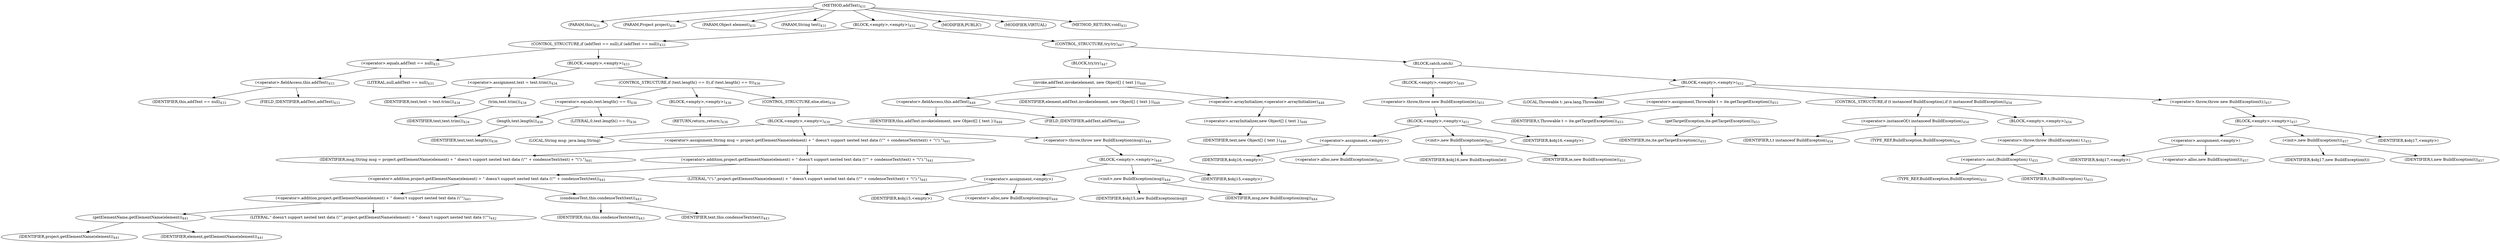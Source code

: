 digraph "addText" {  
"1049" [label = <(METHOD,addText)<SUB>431</SUB>> ]
"22" [label = <(PARAM,this)<SUB>431</SUB>> ]
"1050" [label = <(PARAM,Project project)<SUB>431</SUB>> ]
"1051" [label = <(PARAM,Object element)<SUB>431</SUB>> ]
"1052" [label = <(PARAM,String text)<SUB>431</SUB>> ]
"1053" [label = <(BLOCK,&lt;empty&gt;,&lt;empty&gt;)<SUB>432</SUB>> ]
"1054" [label = <(CONTROL_STRUCTURE,if (addText == null),if (addText == null))<SUB>433</SUB>> ]
"1055" [label = <(&lt;operator&gt;.equals,addText == null)<SUB>433</SUB>> ]
"1056" [label = <(&lt;operator&gt;.fieldAccess,this.addText)<SUB>433</SUB>> ]
"1057" [label = <(IDENTIFIER,this,addText == null)<SUB>433</SUB>> ]
"1058" [label = <(FIELD_IDENTIFIER,addText,addText)<SUB>433</SUB>> ]
"1059" [label = <(LITERAL,null,addText == null)<SUB>433</SUB>> ]
"1060" [label = <(BLOCK,&lt;empty&gt;,&lt;empty&gt;)<SUB>433</SUB>> ]
"1061" [label = <(&lt;operator&gt;.assignment,text = text.trim())<SUB>434</SUB>> ]
"1062" [label = <(IDENTIFIER,text,text = text.trim())<SUB>434</SUB>> ]
"1063" [label = <(trim,text.trim())<SUB>434</SUB>> ]
"1064" [label = <(IDENTIFIER,text,text.trim())<SUB>434</SUB>> ]
"1065" [label = <(CONTROL_STRUCTURE,if (text.length() == 0),if (text.length() == 0))<SUB>436</SUB>> ]
"1066" [label = <(&lt;operator&gt;.equals,text.length() == 0)<SUB>436</SUB>> ]
"1067" [label = <(length,text.length())<SUB>436</SUB>> ]
"1068" [label = <(IDENTIFIER,text,text.length())<SUB>436</SUB>> ]
"1069" [label = <(LITERAL,0,text.length() == 0)<SUB>436</SUB>> ]
"1070" [label = <(BLOCK,&lt;empty&gt;,&lt;empty&gt;)<SUB>436</SUB>> ]
"1071" [label = <(RETURN,return;,return;)<SUB>438</SUB>> ]
"1072" [label = <(CONTROL_STRUCTURE,else,else)<SUB>439</SUB>> ]
"1073" [label = <(BLOCK,&lt;empty&gt;,&lt;empty&gt;)<SUB>439</SUB>> ]
"1074" [label = <(LOCAL,String msg: java.lang.String)> ]
"1075" [label = <(&lt;operator&gt;.assignment,String msg = project.getElementName(element) + &quot; doesn't support nested text data (\&quot;&quot; + condenseText(text) + &quot;\&quot;).&quot;)<SUB>441</SUB>> ]
"1076" [label = <(IDENTIFIER,msg,String msg = project.getElementName(element) + &quot; doesn't support nested text data (\&quot;&quot; + condenseText(text) + &quot;\&quot;).&quot;)<SUB>441</SUB>> ]
"1077" [label = <(&lt;operator&gt;.addition,project.getElementName(element) + &quot; doesn't support nested text data (\&quot;&quot; + condenseText(text) + &quot;\&quot;).&quot;)<SUB>441</SUB>> ]
"1078" [label = <(&lt;operator&gt;.addition,project.getElementName(element) + &quot; doesn't support nested text data (\&quot;&quot; + condenseText(text))<SUB>441</SUB>> ]
"1079" [label = <(&lt;operator&gt;.addition,project.getElementName(element) + &quot; doesn't support nested text data (\&quot;&quot;)<SUB>441</SUB>> ]
"1080" [label = <(getElementName,getElementName(element))<SUB>441</SUB>> ]
"1081" [label = <(IDENTIFIER,project,getElementName(element))<SUB>441</SUB>> ]
"1082" [label = <(IDENTIFIER,element,getElementName(element))<SUB>441</SUB>> ]
"1083" [label = <(LITERAL,&quot; doesn't support nested text data (\&quot;&quot;,project.getElementName(element) + &quot; doesn't support nested text data (\&quot;&quot;)<SUB>442</SUB>> ]
"1084" [label = <(condenseText,this.condenseText(text))<SUB>443</SUB>> ]
"21" [label = <(IDENTIFIER,this,this.condenseText(text))<SUB>443</SUB>> ]
"1085" [label = <(IDENTIFIER,text,this.condenseText(text))<SUB>443</SUB>> ]
"1086" [label = <(LITERAL,&quot;\&quot;).&quot;,project.getElementName(element) + &quot; doesn't support nested text data (\&quot;&quot; + condenseText(text) + &quot;\&quot;).&quot;)<SUB>443</SUB>> ]
"1087" [label = <(&lt;operator&gt;.throw,throw new BuildException(msg);)<SUB>444</SUB>> ]
"1088" [label = <(BLOCK,&lt;empty&gt;,&lt;empty&gt;)<SUB>444</SUB>> ]
"1089" [label = <(&lt;operator&gt;.assignment,&lt;empty&gt;)> ]
"1090" [label = <(IDENTIFIER,$obj15,&lt;empty&gt;)> ]
"1091" [label = <(&lt;operator&gt;.alloc,new BuildException(msg))<SUB>444</SUB>> ]
"1092" [label = <(&lt;init&gt;,new BuildException(msg))<SUB>444</SUB>> ]
"1093" [label = <(IDENTIFIER,$obj15,new BuildException(msg))> ]
"1094" [label = <(IDENTIFIER,msg,new BuildException(msg))<SUB>444</SUB>> ]
"1095" [label = <(IDENTIFIER,$obj15,&lt;empty&gt;)> ]
"1096" [label = <(CONTROL_STRUCTURE,try,try)<SUB>447</SUB>> ]
"1097" [label = <(BLOCK,try,try)<SUB>447</SUB>> ]
"1098" [label = <(invoke,addText.invoke(element, new Object[] { text }))<SUB>448</SUB>> ]
"1099" [label = <(&lt;operator&gt;.fieldAccess,this.addText)<SUB>448</SUB>> ]
"1100" [label = <(IDENTIFIER,this,addText.invoke(element, new Object[] { text }))<SUB>448</SUB>> ]
"1101" [label = <(FIELD_IDENTIFIER,addText,addText)<SUB>448</SUB>> ]
"1102" [label = <(IDENTIFIER,element,addText.invoke(element, new Object[] { text }))<SUB>448</SUB>> ]
"1103" [label = <(&lt;operator&gt;.arrayInitializer,&lt;operator&gt;.arrayInitializer)<SUB>448</SUB>> ]
"1104" [label = <(&lt;operator&gt;.arrayInitializer,new Object[] { text })<SUB>448</SUB>> ]
"1105" [label = <(IDENTIFIER,text,new Object[] { text })<SUB>448</SUB>> ]
"1106" [label = <(BLOCK,catch,catch)> ]
"1107" [label = <(BLOCK,&lt;empty&gt;,&lt;empty&gt;)<SUB>449</SUB>> ]
"1108" [label = <(&lt;operator&gt;.throw,throw new BuildException(ie);)<SUB>451</SUB>> ]
"1109" [label = <(BLOCK,&lt;empty&gt;,&lt;empty&gt;)<SUB>451</SUB>> ]
"1110" [label = <(&lt;operator&gt;.assignment,&lt;empty&gt;)> ]
"1111" [label = <(IDENTIFIER,$obj16,&lt;empty&gt;)> ]
"1112" [label = <(&lt;operator&gt;.alloc,new BuildException(ie))<SUB>451</SUB>> ]
"1113" [label = <(&lt;init&gt;,new BuildException(ie))<SUB>451</SUB>> ]
"1114" [label = <(IDENTIFIER,$obj16,new BuildException(ie))> ]
"1115" [label = <(IDENTIFIER,ie,new BuildException(ie))<SUB>451</SUB>> ]
"1116" [label = <(IDENTIFIER,$obj16,&lt;empty&gt;)> ]
"1117" [label = <(BLOCK,&lt;empty&gt;,&lt;empty&gt;)<SUB>452</SUB>> ]
"1118" [label = <(LOCAL,Throwable t: java.lang.Throwable)> ]
"1119" [label = <(&lt;operator&gt;.assignment,Throwable t = ite.getTargetException())<SUB>453</SUB>> ]
"1120" [label = <(IDENTIFIER,t,Throwable t = ite.getTargetException())<SUB>453</SUB>> ]
"1121" [label = <(getTargetException,ite.getTargetException())<SUB>453</SUB>> ]
"1122" [label = <(IDENTIFIER,ite,ite.getTargetException())<SUB>453</SUB>> ]
"1123" [label = <(CONTROL_STRUCTURE,if (t instanceof BuildException),if (t instanceof BuildException))<SUB>454</SUB>> ]
"1124" [label = <(&lt;operator&gt;.instanceOf,t instanceof BuildException)<SUB>454</SUB>> ]
"1125" [label = <(IDENTIFIER,t,t instanceof BuildException)<SUB>454</SUB>> ]
"1126" [label = <(TYPE_REF,BuildException,BuildException)<SUB>454</SUB>> ]
"1127" [label = <(BLOCK,&lt;empty&gt;,&lt;empty&gt;)<SUB>454</SUB>> ]
"1128" [label = <(&lt;operator&gt;.throw,throw (BuildException) t;)<SUB>455</SUB>> ]
"1129" [label = <(&lt;operator&gt;.cast,(BuildException) t)<SUB>455</SUB>> ]
"1130" [label = <(TYPE_REF,BuildException,BuildException)<SUB>455</SUB>> ]
"1131" [label = <(IDENTIFIER,t,(BuildException) t)<SUB>455</SUB>> ]
"1132" [label = <(&lt;operator&gt;.throw,throw new BuildException(t);)<SUB>457</SUB>> ]
"1133" [label = <(BLOCK,&lt;empty&gt;,&lt;empty&gt;)<SUB>457</SUB>> ]
"1134" [label = <(&lt;operator&gt;.assignment,&lt;empty&gt;)> ]
"1135" [label = <(IDENTIFIER,$obj17,&lt;empty&gt;)> ]
"1136" [label = <(&lt;operator&gt;.alloc,new BuildException(t))<SUB>457</SUB>> ]
"1137" [label = <(&lt;init&gt;,new BuildException(t))<SUB>457</SUB>> ]
"1138" [label = <(IDENTIFIER,$obj17,new BuildException(t))> ]
"1139" [label = <(IDENTIFIER,t,new BuildException(t))<SUB>457</SUB>> ]
"1140" [label = <(IDENTIFIER,$obj17,&lt;empty&gt;)> ]
"1141" [label = <(MODIFIER,PUBLIC)> ]
"1142" [label = <(MODIFIER,VIRTUAL)> ]
"1143" [label = <(METHOD_RETURN,void)<SUB>431</SUB>> ]
  "1049" -> "22" 
  "1049" -> "1050" 
  "1049" -> "1051" 
  "1049" -> "1052" 
  "1049" -> "1053" 
  "1049" -> "1141" 
  "1049" -> "1142" 
  "1049" -> "1143" 
  "1053" -> "1054" 
  "1053" -> "1096" 
  "1054" -> "1055" 
  "1054" -> "1060" 
  "1055" -> "1056" 
  "1055" -> "1059" 
  "1056" -> "1057" 
  "1056" -> "1058" 
  "1060" -> "1061" 
  "1060" -> "1065" 
  "1061" -> "1062" 
  "1061" -> "1063" 
  "1063" -> "1064" 
  "1065" -> "1066" 
  "1065" -> "1070" 
  "1065" -> "1072" 
  "1066" -> "1067" 
  "1066" -> "1069" 
  "1067" -> "1068" 
  "1070" -> "1071" 
  "1072" -> "1073" 
  "1073" -> "1074" 
  "1073" -> "1075" 
  "1073" -> "1087" 
  "1075" -> "1076" 
  "1075" -> "1077" 
  "1077" -> "1078" 
  "1077" -> "1086" 
  "1078" -> "1079" 
  "1078" -> "1084" 
  "1079" -> "1080" 
  "1079" -> "1083" 
  "1080" -> "1081" 
  "1080" -> "1082" 
  "1084" -> "21" 
  "1084" -> "1085" 
  "1087" -> "1088" 
  "1088" -> "1089" 
  "1088" -> "1092" 
  "1088" -> "1095" 
  "1089" -> "1090" 
  "1089" -> "1091" 
  "1092" -> "1093" 
  "1092" -> "1094" 
  "1096" -> "1097" 
  "1096" -> "1106" 
  "1097" -> "1098" 
  "1098" -> "1099" 
  "1098" -> "1102" 
  "1098" -> "1103" 
  "1099" -> "1100" 
  "1099" -> "1101" 
  "1103" -> "1104" 
  "1104" -> "1105" 
  "1106" -> "1107" 
  "1106" -> "1117" 
  "1107" -> "1108" 
  "1108" -> "1109" 
  "1109" -> "1110" 
  "1109" -> "1113" 
  "1109" -> "1116" 
  "1110" -> "1111" 
  "1110" -> "1112" 
  "1113" -> "1114" 
  "1113" -> "1115" 
  "1117" -> "1118" 
  "1117" -> "1119" 
  "1117" -> "1123" 
  "1117" -> "1132" 
  "1119" -> "1120" 
  "1119" -> "1121" 
  "1121" -> "1122" 
  "1123" -> "1124" 
  "1123" -> "1127" 
  "1124" -> "1125" 
  "1124" -> "1126" 
  "1127" -> "1128" 
  "1128" -> "1129" 
  "1129" -> "1130" 
  "1129" -> "1131" 
  "1132" -> "1133" 
  "1133" -> "1134" 
  "1133" -> "1137" 
  "1133" -> "1140" 
  "1134" -> "1135" 
  "1134" -> "1136" 
  "1137" -> "1138" 
  "1137" -> "1139" 
}
